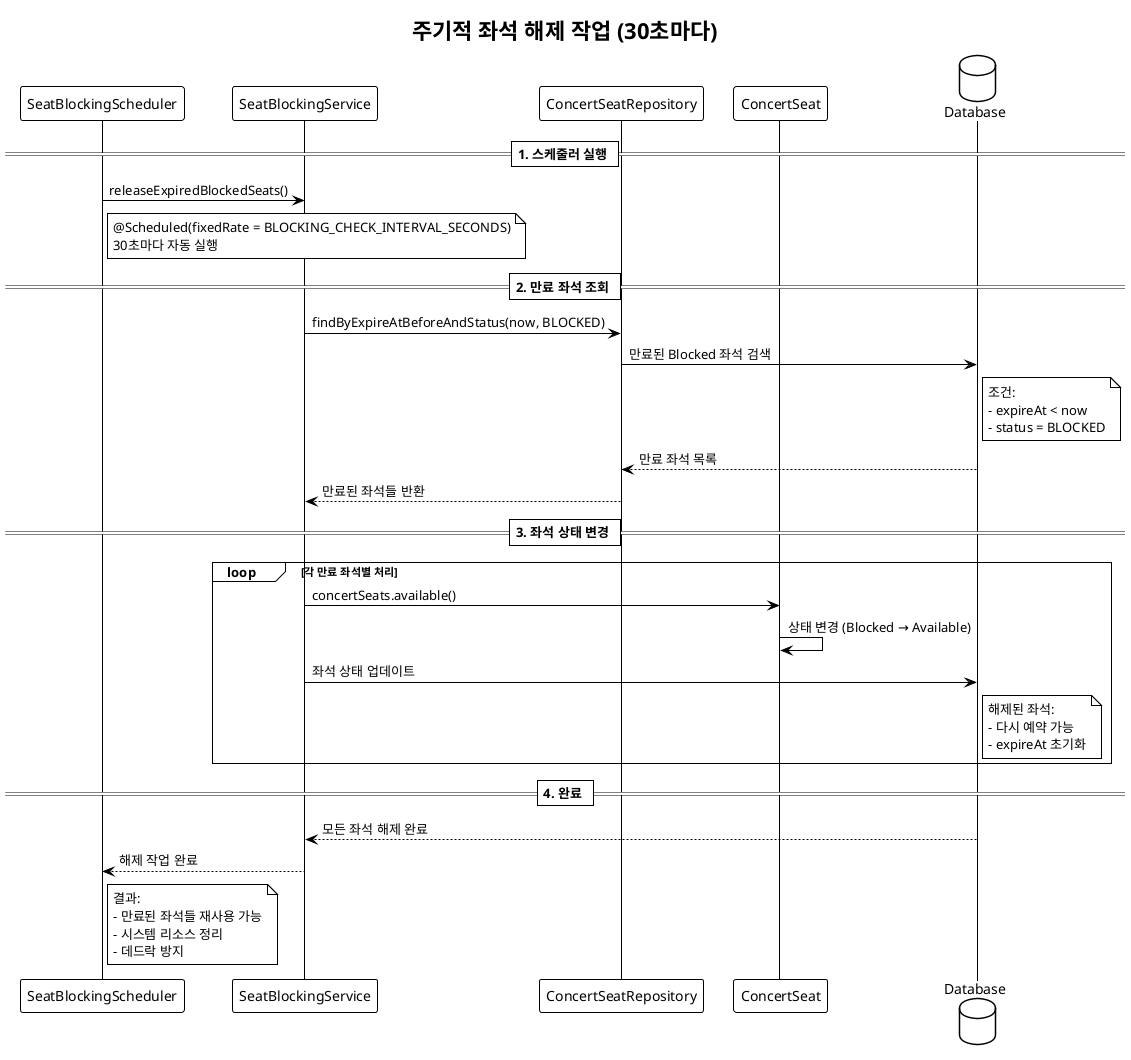 @startuml 좌석_해제_스케줄링
!theme plain

participant SeatBlockingScheduler as Scheduler
participant SeatBlockingService as SeatService
participant ConcertSeatRepository as Repository
participant ConcertSeat as SeatEntity
database Database as DB

title 주기적 좌석 해제 작업 (30초마다)

== 1. 스케줄러 실행 ==
Scheduler -> SeatService: releaseExpiredBlockedSeats()
note right of Scheduler
  @Scheduled(fixedRate = BLOCKING_CHECK_INTERVAL_SECONDS)
  30초마다 자동 실행
end note

== 2. 만료 좌석 조회 ==
SeatService -> Repository:  findByExpireAtBeforeAndStatus(now, BLOCKED)
Repository -> DB: 만료된 Blocked 좌석 검색
note right of DB
  조건:
  - expireAt < now
  - status = BLOCKED
end note
DB --> Repository: 만료 좌석 목록
Repository --> SeatService: 만료된 좌석들 반환

== 3. 좌석 상태 변경 ==
loop 각 만료 좌석별 처리
    SeatService -> SeatEntity: concertSeats.available()
    SeatEntity -> SeatEntity: 상태 변경 (Blocked → Available)
    SeatService -> DB: 좌석 상태 업데이트
    note right of DB
      해제된 좌석:
      - 다시 예약 가능
      - expireAt 초기화
    end note
end

== 4. 완료 ==
DB --> SeatService: 모든 좌석 해제 완료
SeatService --> Scheduler: 해제 작업 완료
note right of Scheduler
  결과:
  - 만료된 좌석들 재사용 가능
  - 시스템 리소스 정리
  - 데드락 방지
end note

@enduml
